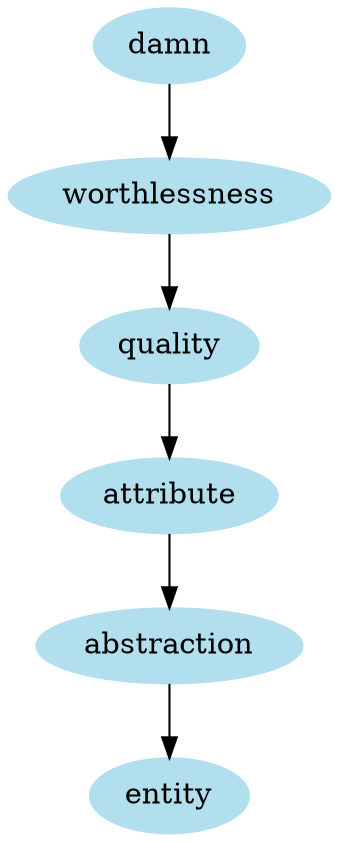 digraph unix {
	node [color=lightblue2 style=filled]
	size="6,6"
	damn -> worthlessness
	worthlessness -> quality
	quality -> attribute
	attribute -> abstraction
	abstraction -> entity
}
